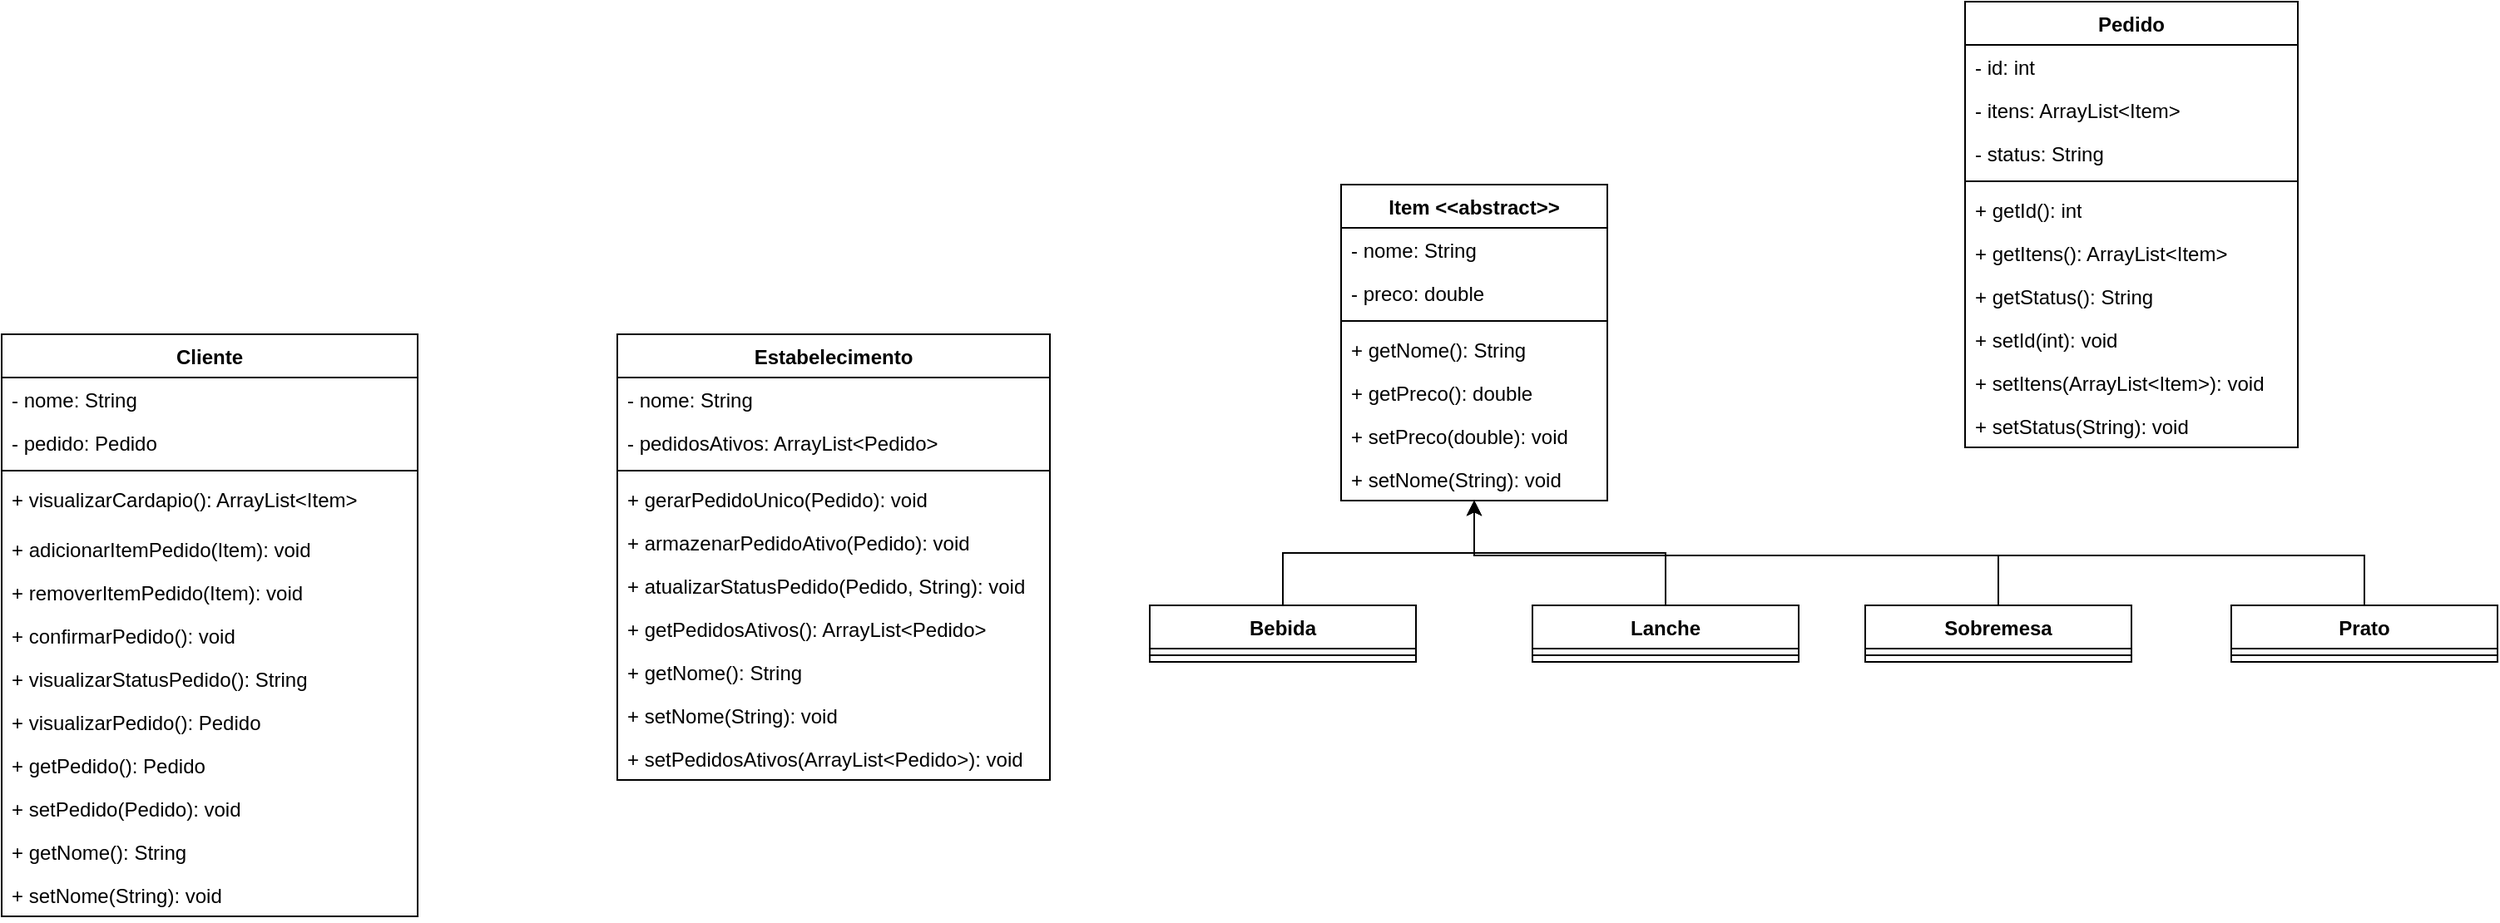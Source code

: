 <mxfile version="27.1.6">
  <diagram name="Página-1" id="-dgeW0bttGgWxdAeJREj">
    <mxGraphModel dx="864" dy="1640" grid="1" gridSize="10" guides="1" tooltips="1" connect="1" arrows="1" fold="1" page="1" pageScale="1" pageWidth="827" pageHeight="1169" math="0" shadow="0">
      <root>
        <mxCell id="0" />
        <mxCell id="1" parent="0" />
        <mxCell id="ZCsnyciyMADz6WQBhYU2-3" value="Cliente" style="swimlane;fontStyle=1;align=center;verticalAlign=top;childLayout=stackLayout;horizontal=1;startSize=26;horizontalStack=0;resizeParent=1;resizeParentMax=0;resizeLast=0;collapsible=1;marginBottom=0;whiteSpace=wrap;html=1;" parent="1" vertex="1">
          <mxGeometry x="130" y="140" width="250" height="350" as="geometry" />
        </mxCell>
        <mxCell id="ZCsnyciyMADz6WQBhYU2-4" value="- nome: String" style="text;strokeColor=none;fillColor=none;align=left;verticalAlign=top;spacingLeft=4;spacingRight=4;overflow=hidden;rotatable=0;points=[[0,0.5],[1,0.5]];portConstraint=eastwest;whiteSpace=wrap;html=1;" parent="ZCsnyciyMADz6WQBhYU2-3" vertex="1">
          <mxGeometry y="26" width="250" height="26" as="geometry" />
        </mxCell>
        <mxCell id="ZCsnyciyMADz6WQBhYU2-69" value="- pedido: Pedido" style="text;strokeColor=none;fillColor=none;align=left;verticalAlign=top;spacingLeft=4;spacingRight=4;overflow=hidden;rotatable=0;points=[[0,0.5],[1,0.5]];portConstraint=eastwest;whiteSpace=wrap;html=1;" parent="ZCsnyciyMADz6WQBhYU2-3" vertex="1">
          <mxGeometry y="52" width="250" height="26" as="geometry" />
        </mxCell>
        <mxCell id="ZCsnyciyMADz6WQBhYU2-5" value="" style="line;strokeWidth=1;fillColor=none;align=left;verticalAlign=middle;spacingTop=-1;spacingLeft=3;spacingRight=3;rotatable=0;labelPosition=right;points=[];portConstraint=eastwest;strokeColor=inherit;" parent="ZCsnyciyMADz6WQBhYU2-3" vertex="1">
          <mxGeometry y="78" width="250" height="8" as="geometry" />
        </mxCell>
        <mxCell id="ZCsnyciyMADz6WQBhYU2-6" value="+ visualizarCardapio(): ArrayList&amp;lt;Item&amp;gt;" style="text;strokeColor=none;fillColor=none;align=left;verticalAlign=top;spacingLeft=4;spacingRight=4;overflow=hidden;rotatable=0;points=[[0,0.5],[1,0.5]];portConstraint=eastwest;whiteSpace=wrap;html=1;" parent="ZCsnyciyMADz6WQBhYU2-3" vertex="1">
          <mxGeometry y="86" width="250" height="30" as="geometry" />
        </mxCell>
        <mxCell id="ZCsnyciyMADz6WQBhYU2-7" value="+ adicionarItemPedido(Item): void" style="text;strokeColor=none;fillColor=none;align=left;verticalAlign=top;spacingLeft=4;spacingRight=4;overflow=hidden;rotatable=0;points=[[0,0.5],[1,0.5]];portConstraint=eastwest;whiteSpace=wrap;html=1;" parent="ZCsnyciyMADz6WQBhYU2-3" vertex="1">
          <mxGeometry y="116" width="250" height="26" as="geometry" />
        </mxCell>
        <mxCell id="ZCsnyciyMADz6WQBhYU2-8" value="+ removerItemPedido(Item): void" style="text;strokeColor=none;fillColor=none;align=left;verticalAlign=top;spacingLeft=4;spacingRight=4;overflow=hidden;rotatable=0;points=[[0,0.5],[1,0.5]];portConstraint=eastwest;whiteSpace=wrap;html=1;" parent="ZCsnyciyMADz6WQBhYU2-3" vertex="1">
          <mxGeometry y="142" width="250" height="26" as="geometry" />
        </mxCell>
        <mxCell id="ZCsnyciyMADz6WQBhYU2-10" value="+ confirmarPedido(): void" style="text;strokeColor=none;fillColor=none;align=left;verticalAlign=top;spacingLeft=4;spacingRight=4;overflow=hidden;rotatable=0;points=[[0,0.5],[1,0.5]];portConstraint=eastwest;whiteSpace=wrap;html=1;" parent="ZCsnyciyMADz6WQBhYU2-3" vertex="1">
          <mxGeometry y="168" width="250" height="26" as="geometry" />
        </mxCell>
        <mxCell id="ZCsnyciyMADz6WQBhYU2-68" value="+ visualizarStatusPedido(): String" style="text;strokeColor=none;fillColor=none;align=left;verticalAlign=top;spacingLeft=4;spacingRight=4;overflow=hidden;rotatable=0;points=[[0,0.5],[1,0.5]];portConstraint=eastwest;whiteSpace=wrap;html=1;" parent="ZCsnyciyMADz6WQBhYU2-3" vertex="1">
          <mxGeometry y="194" width="250" height="26" as="geometry" />
        </mxCell>
        <mxCell id="ZCsnyciyMADz6WQBhYU2-70" value="+ visualizarPedido(): Pedido" style="text;strokeColor=none;fillColor=none;align=left;verticalAlign=top;spacingLeft=4;spacingRight=4;overflow=hidden;rotatable=0;points=[[0,0.5],[1,0.5]];portConstraint=eastwest;whiteSpace=wrap;html=1;" parent="ZCsnyciyMADz6WQBhYU2-3" vertex="1">
          <mxGeometry y="220" width="250" height="26" as="geometry" />
        </mxCell>
        <mxCell id="ZCsnyciyMADz6WQBhYU2-82" value="+ getPedido(): Pedido" style="text;strokeColor=none;fillColor=none;align=left;verticalAlign=top;spacingLeft=4;spacingRight=4;overflow=hidden;rotatable=0;points=[[0,0.5],[1,0.5]];portConstraint=eastwest;whiteSpace=wrap;html=1;" parent="ZCsnyciyMADz6WQBhYU2-3" vertex="1">
          <mxGeometry y="246" width="250" height="26" as="geometry" />
        </mxCell>
        <mxCell id="ZCsnyciyMADz6WQBhYU2-83" value="+ setPedido(Pedido): void" style="text;strokeColor=none;fillColor=none;align=left;verticalAlign=top;spacingLeft=4;spacingRight=4;overflow=hidden;rotatable=0;points=[[0,0.5],[1,0.5]];portConstraint=eastwest;whiteSpace=wrap;html=1;" parent="ZCsnyciyMADz6WQBhYU2-3" vertex="1">
          <mxGeometry y="272" width="250" height="26" as="geometry" />
        </mxCell>
        <mxCell id="ZCsnyciyMADz6WQBhYU2-84" value="+ getNome(): String" style="text;strokeColor=none;fillColor=none;align=left;verticalAlign=top;spacingLeft=4;spacingRight=4;overflow=hidden;rotatable=0;points=[[0,0.5],[1,0.5]];portConstraint=eastwest;whiteSpace=wrap;html=1;" parent="ZCsnyciyMADz6WQBhYU2-3" vertex="1">
          <mxGeometry y="298" width="250" height="26" as="geometry" />
        </mxCell>
        <mxCell id="ZCsnyciyMADz6WQBhYU2-85" value="+ setNome(String): void" style="text;strokeColor=none;fillColor=none;align=left;verticalAlign=top;spacingLeft=4;spacingRight=4;overflow=hidden;rotatable=0;points=[[0,0.5],[1,0.5]];portConstraint=eastwest;whiteSpace=wrap;html=1;" parent="ZCsnyciyMADz6WQBhYU2-3" vertex="1">
          <mxGeometry y="324" width="250" height="26" as="geometry" />
        </mxCell>
        <mxCell id="ZCsnyciyMADz6WQBhYU2-11" value="Estabelecimento" style="swimlane;fontStyle=1;align=center;verticalAlign=top;childLayout=stackLayout;horizontal=1;startSize=26;horizontalStack=0;resizeParent=1;resizeParentMax=0;resizeLast=0;collapsible=1;marginBottom=0;whiteSpace=wrap;html=1;" parent="1" vertex="1">
          <mxGeometry x="500" y="140" width="260" height="268" as="geometry" />
        </mxCell>
        <mxCell id="ZCsnyciyMADz6WQBhYU2-12" value="- nome: String" style="text;strokeColor=none;fillColor=none;align=left;verticalAlign=top;spacingLeft=4;spacingRight=4;overflow=hidden;rotatable=0;points=[[0,0.5],[1,0.5]];portConstraint=eastwest;whiteSpace=wrap;html=1;" parent="ZCsnyciyMADz6WQBhYU2-11" vertex="1">
          <mxGeometry y="26" width="260" height="26" as="geometry" />
        </mxCell>
        <mxCell id="ZCsnyciyMADz6WQBhYU2-31" value="- pedidosAtivos: ArrayList&amp;lt;Pedido&amp;gt;" style="text;strokeColor=none;fillColor=none;align=left;verticalAlign=top;spacingLeft=4;spacingRight=4;overflow=hidden;rotatable=0;points=[[0,0.5],[1,0.5]];portConstraint=eastwest;whiteSpace=wrap;html=1;" parent="ZCsnyciyMADz6WQBhYU2-11" vertex="1">
          <mxGeometry y="52" width="260" height="26" as="geometry" />
        </mxCell>
        <mxCell id="ZCsnyciyMADz6WQBhYU2-13" value="" style="line;strokeWidth=1;fillColor=none;align=left;verticalAlign=middle;spacingTop=-1;spacingLeft=3;spacingRight=3;rotatable=0;labelPosition=right;points=[];portConstraint=eastwest;strokeColor=inherit;" parent="ZCsnyciyMADz6WQBhYU2-11" vertex="1">
          <mxGeometry y="78" width="260" height="8" as="geometry" />
        </mxCell>
        <mxCell id="ZCsnyciyMADz6WQBhYU2-14" value="+ gerarPedidoUnico(Pedido): void" style="text;strokeColor=none;fillColor=none;align=left;verticalAlign=top;spacingLeft=4;spacingRight=4;overflow=hidden;rotatable=0;points=[[0,0.5],[1,0.5]];portConstraint=eastwest;whiteSpace=wrap;html=1;" parent="ZCsnyciyMADz6WQBhYU2-11" vertex="1">
          <mxGeometry y="86" width="260" height="26" as="geometry" />
        </mxCell>
        <mxCell id="ZCsnyciyMADz6WQBhYU2-15" value="+ armazenarPedidoAtivo(Pedido): void" style="text;strokeColor=none;fillColor=none;align=left;verticalAlign=top;spacingLeft=4;spacingRight=4;overflow=hidden;rotatable=0;points=[[0,0.5],[1,0.5]];portConstraint=eastwest;whiteSpace=wrap;html=1;" parent="ZCsnyciyMADz6WQBhYU2-11" vertex="1">
          <mxGeometry y="112" width="260" height="26" as="geometry" />
        </mxCell>
        <mxCell id="ZCsnyciyMADz6WQBhYU2-17" value="+ atualizarStatusPedido(Pedido, String): void" style="text;strokeColor=none;fillColor=none;align=left;verticalAlign=top;spacingLeft=4;spacingRight=4;overflow=hidden;rotatable=0;points=[[0,0.5],[1,0.5]];portConstraint=eastwest;whiteSpace=wrap;html=1;" parent="ZCsnyciyMADz6WQBhYU2-11" vertex="1">
          <mxGeometry y="138" width="260" height="26" as="geometry" />
        </mxCell>
        <mxCell id="ZCsnyciyMADz6WQBhYU2-89" value="+ getPedidosAtivos(): ArrayList&amp;lt;Pedido&amp;gt;" style="text;strokeColor=none;fillColor=none;align=left;verticalAlign=top;spacingLeft=4;spacingRight=4;overflow=hidden;rotatable=0;points=[[0,0.5],[1,0.5]];portConstraint=eastwest;whiteSpace=wrap;html=1;" parent="ZCsnyciyMADz6WQBhYU2-11" vertex="1">
          <mxGeometry y="164" width="260" height="26" as="geometry" />
        </mxCell>
        <mxCell id="ZCsnyciyMADz6WQBhYU2-90" value="+ getNome(): String" style="text;strokeColor=none;fillColor=none;align=left;verticalAlign=top;spacingLeft=4;spacingRight=4;overflow=hidden;rotatable=0;points=[[0,0.5],[1,0.5]];portConstraint=eastwest;whiteSpace=wrap;html=1;" parent="ZCsnyciyMADz6WQBhYU2-11" vertex="1">
          <mxGeometry y="190" width="260" height="26" as="geometry" />
        </mxCell>
        <mxCell id="ZCsnyciyMADz6WQBhYU2-91" value="+ setNome(String): void" style="text;strokeColor=none;fillColor=none;align=left;verticalAlign=top;spacingLeft=4;spacingRight=4;overflow=hidden;rotatable=0;points=[[0,0.5],[1,0.5]];portConstraint=eastwest;whiteSpace=wrap;html=1;" parent="ZCsnyciyMADz6WQBhYU2-11" vertex="1">
          <mxGeometry y="216" width="260" height="26" as="geometry" />
        </mxCell>
        <mxCell id="ZCsnyciyMADz6WQBhYU2-71" value="+ setPedidosAtivos(ArrayList&amp;lt;Pedido&amp;gt;): void" style="text;strokeColor=none;fillColor=none;align=left;verticalAlign=top;spacingLeft=4;spacingRight=4;overflow=hidden;rotatable=0;points=[[0,0.5],[1,0.5]];portConstraint=eastwest;whiteSpace=wrap;html=1;" parent="ZCsnyciyMADz6WQBhYU2-11" vertex="1">
          <mxGeometry y="242" width="260" height="26" as="geometry" />
        </mxCell>
        <mxCell id="ZCsnyciyMADz6WQBhYU2-18" value="Item &amp;lt;&amp;lt;abstract&amp;gt;&amp;gt;" style="swimlane;fontStyle=1;align=center;verticalAlign=top;childLayout=stackLayout;horizontal=1;startSize=26;horizontalStack=0;resizeParent=1;resizeParentMax=0;resizeLast=0;collapsible=1;marginBottom=0;whiteSpace=wrap;html=1;" parent="1" vertex="1">
          <mxGeometry x="935" y="50" width="160" height="190" as="geometry" />
        </mxCell>
        <mxCell id="ZCsnyciyMADz6WQBhYU2-19" value="- nome: String" style="text;strokeColor=none;fillColor=none;align=left;verticalAlign=top;spacingLeft=4;spacingRight=4;overflow=hidden;rotatable=0;points=[[0,0.5],[1,0.5]];portConstraint=eastwest;whiteSpace=wrap;html=1;" parent="ZCsnyciyMADz6WQBhYU2-18" vertex="1">
          <mxGeometry y="26" width="160" height="26" as="geometry" />
        </mxCell>
        <mxCell id="ZCsnyciyMADz6WQBhYU2-22" value="- preco: double" style="text;strokeColor=none;fillColor=none;align=left;verticalAlign=top;spacingLeft=4;spacingRight=4;overflow=hidden;rotatable=0;points=[[0,0.5],[1,0.5]];portConstraint=eastwest;whiteSpace=wrap;html=1;" parent="ZCsnyciyMADz6WQBhYU2-18" vertex="1">
          <mxGeometry y="52" width="160" height="26" as="geometry" />
        </mxCell>
        <mxCell id="ZCsnyciyMADz6WQBhYU2-20" value="" style="line;strokeWidth=1;fillColor=none;align=left;verticalAlign=middle;spacingTop=-1;spacingLeft=3;spacingRight=3;rotatable=0;labelPosition=right;points=[];portConstraint=eastwest;strokeColor=inherit;" parent="ZCsnyciyMADz6WQBhYU2-18" vertex="1">
          <mxGeometry y="78" width="160" height="8" as="geometry" />
        </mxCell>
        <mxCell id="ZCsnyciyMADz6WQBhYU2-21" value="+ getNome(): String" style="text;strokeColor=none;fillColor=none;align=left;verticalAlign=top;spacingLeft=4;spacingRight=4;overflow=hidden;rotatable=0;points=[[0,0.5],[1,0.5]];portConstraint=eastwest;whiteSpace=wrap;html=1;" parent="ZCsnyciyMADz6WQBhYU2-18" vertex="1">
          <mxGeometry y="86" width="160" height="26" as="geometry" />
        </mxCell>
        <mxCell id="ZCsnyciyMADz6WQBhYU2-53" value="+ getPreco(): double" style="text;strokeColor=none;fillColor=none;align=left;verticalAlign=top;spacingLeft=4;spacingRight=4;overflow=hidden;rotatable=0;points=[[0,0.5],[1,0.5]];portConstraint=eastwest;whiteSpace=wrap;html=1;" parent="ZCsnyciyMADz6WQBhYU2-18" vertex="1">
          <mxGeometry y="112" width="160" height="26" as="geometry" />
        </mxCell>
        <mxCell id="ZCsnyciyMADz6WQBhYU2-54" value="+ setPreco(double): void" style="text;strokeColor=none;fillColor=none;align=left;verticalAlign=top;spacingLeft=4;spacingRight=4;overflow=hidden;rotatable=0;points=[[0,0.5],[1,0.5]];portConstraint=eastwest;whiteSpace=wrap;html=1;" parent="ZCsnyciyMADz6WQBhYU2-18" vertex="1">
          <mxGeometry y="138" width="160" height="26" as="geometry" />
        </mxCell>
        <mxCell id="ZCsnyciyMADz6WQBhYU2-55" value="+ setNome(String): void" style="text;strokeColor=none;fillColor=none;align=left;verticalAlign=top;spacingLeft=4;spacingRight=4;overflow=hidden;rotatable=0;points=[[0,0.5],[1,0.5]];portConstraint=eastwest;whiteSpace=wrap;html=1;" parent="ZCsnyciyMADz6WQBhYU2-18" vertex="1">
          <mxGeometry y="164" width="160" height="26" as="geometry" />
        </mxCell>
        <mxCell id="ZCsnyciyMADz6WQBhYU2-26" value="Pedido" style="swimlane;fontStyle=1;align=center;verticalAlign=top;childLayout=stackLayout;horizontal=1;startSize=26;horizontalStack=0;resizeParent=1;resizeParentMax=0;resizeLast=0;collapsible=1;marginBottom=0;whiteSpace=wrap;html=1;" parent="1" vertex="1">
          <mxGeometry x="1310" y="-60" width="200" height="268" as="geometry" />
        </mxCell>
        <mxCell id="ZCsnyciyMADz6WQBhYU2-27" value="- id: int" style="text;strokeColor=none;fillColor=none;align=left;verticalAlign=top;spacingLeft=4;spacingRight=4;overflow=hidden;rotatable=0;points=[[0,0.5],[1,0.5]];portConstraint=eastwest;whiteSpace=wrap;html=1;" parent="ZCsnyciyMADz6WQBhYU2-26" vertex="1">
          <mxGeometry y="26" width="200" height="26" as="geometry" />
        </mxCell>
        <mxCell id="ZCsnyciyMADz6WQBhYU2-81" value="- itens: ArrayList&amp;lt;Item&amp;gt;" style="text;strokeColor=none;fillColor=none;align=left;verticalAlign=top;spacingLeft=4;spacingRight=4;overflow=hidden;rotatable=0;points=[[0,0.5],[1,0.5]];portConstraint=eastwest;whiteSpace=wrap;html=1;" parent="ZCsnyciyMADz6WQBhYU2-26" vertex="1">
          <mxGeometry y="52" width="200" height="26" as="geometry" />
        </mxCell>
        <mxCell id="ZCsnyciyMADz6WQBhYU2-30" value="- status: String" style="text;strokeColor=none;fillColor=none;align=left;verticalAlign=top;spacingLeft=4;spacingRight=4;overflow=hidden;rotatable=0;points=[[0,0.5],[1,0.5]];portConstraint=eastwest;whiteSpace=wrap;html=1;" parent="ZCsnyciyMADz6WQBhYU2-26" vertex="1">
          <mxGeometry y="78" width="200" height="26" as="geometry" />
        </mxCell>
        <mxCell id="ZCsnyciyMADz6WQBhYU2-28" value="" style="line;strokeWidth=1;fillColor=none;align=left;verticalAlign=middle;spacingTop=-1;spacingLeft=3;spacingRight=3;rotatable=0;labelPosition=right;points=[];portConstraint=eastwest;strokeColor=inherit;" parent="ZCsnyciyMADz6WQBhYU2-26" vertex="1">
          <mxGeometry y="104" width="200" height="8" as="geometry" />
        </mxCell>
        <mxCell id="ZCsnyciyMADz6WQBhYU2-29" value="+ getId(): int" style="text;strokeColor=none;fillColor=none;align=left;verticalAlign=top;spacingLeft=4;spacingRight=4;overflow=hidden;rotatable=0;points=[[0,0.5],[1,0.5]];portConstraint=eastwest;whiteSpace=wrap;html=1;" parent="ZCsnyciyMADz6WQBhYU2-26" vertex="1">
          <mxGeometry y="112" width="200" height="26" as="geometry" />
        </mxCell>
        <mxCell id="ZCsnyciyMADz6WQBhYU2-94" value="+ getItens(): ArrayList&amp;lt;Item&amp;gt;" style="text;strokeColor=none;fillColor=none;align=left;verticalAlign=top;spacingLeft=4;spacingRight=4;overflow=hidden;rotatable=0;points=[[0,0.5],[1,0.5]];portConstraint=eastwest;whiteSpace=wrap;html=1;" parent="ZCsnyciyMADz6WQBhYU2-26" vertex="1">
          <mxGeometry y="138" width="200" height="26" as="geometry" />
        </mxCell>
        <mxCell id="ZCsnyciyMADz6WQBhYU2-95" value="+ getStatus(): String" style="text;strokeColor=none;fillColor=none;align=left;verticalAlign=top;spacingLeft=4;spacingRight=4;overflow=hidden;rotatable=0;points=[[0,0.5],[1,0.5]];portConstraint=eastwest;whiteSpace=wrap;html=1;" parent="ZCsnyciyMADz6WQBhYU2-26" vertex="1">
          <mxGeometry y="164" width="200" height="26" as="geometry" />
        </mxCell>
        <mxCell id="ZCsnyciyMADz6WQBhYU2-96" value="+ setId(int): void" style="text;strokeColor=none;fillColor=none;align=left;verticalAlign=top;spacingLeft=4;spacingRight=4;overflow=hidden;rotatable=0;points=[[0,0.5],[1,0.5]];portConstraint=eastwest;whiteSpace=wrap;html=1;" parent="ZCsnyciyMADz6WQBhYU2-26" vertex="1">
          <mxGeometry y="190" width="200" height="26" as="geometry" />
        </mxCell>
        <mxCell id="ZCsnyciyMADz6WQBhYU2-97" value="+ setItens(ArrayList&amp;lt;Item&amp;gt;): void" style="text;strokeColor=none;fillColor=none;align=left;verticalAlign=top;spacingLeft=4;spacingRight=4;overflow=hidden;rotatable=0;points=[[0,0.5],[1,0.5]];portConstraint=eastwest;whiteSpace=wrap;html=1;" parent="ZCsnyciyMADz6WQBhYU2-26" vertex="1">
          <mxGeometry y="216" width="200" height="26" as="geometry" />
        </mxCell>
        <mxCell id="ZCsnyciyMADz6WQBhYU2-93" value="+ setStatus(String): void" style="text;strokeColor=none;fillColor=none;align=left;verticalAlign=top;spacingLeft=4;spacingRight=4;overflow=hidden;rotatable=0;points=[[0,0.5],[1,0.5]];portConstraint=eastwest;whiteSpace=wrap;html=1;" parent="ZCsnyciyMADz6WQBhYU2-26" vertex="1">
          <mxGeometry y="242" width="200" height="26" as="geometry" />
        </mxCell>
        <mxCell id="ZCsnyciyMADz6WQBhYU2-56" style="edgeStyle=orthogonalEdgeStyle;rounded=0;orthogonalLoop=1;jettySize=auto;html=1;" parent="1" source="ZCsnyciyMADz6WQBhYU2-33" target="ZCsnyciyMADz6WQBhYU2-18" edge="1">
          <mxGeometry relative="1" as="geometry" />
        </mxCell>
        <mxCell id="ZCsnyciyMADz6WQBhYU2-33" value="Bebida" style="swimlane;fontStyle=1;align=center;verticalAlign=top;childLayout=stackLayout;horizontal=1;startSize=26;horizontalStack=0;resizeParent=1;resizeParentMax=0;resizeLast=0;collapsible=1;marginBottom=0;whiteSpace=wrap;html=1;" parent="1" vertex="1">
          <mxGeometry x="820" y="303" width="160" height="34" as="geometry" />
        </mxCell>
        <mxCell id="ZCsnyciyMADz6WQBhYU2-37" value="" style="line;strokeWidth=1;fillColor=none;align=left;verticalAlign=middle;spacingTop=-1;spacingLeft=3;spacingRight=3;rotatable=0;labelPosition=right;points=[];portConstraint=eastwest;strokeColor=inherit;" parent="ZCsnyciyMADz6WQBhYU2-33" vertex="1">
          <mxGeometry y="26" width="160" height="8" as="geometry" />
        </mxCell>
        <mxCell id="ZCsnyciyMADz6WQBhYU2-57" style="edgeStyle=orthogonalEdgeStyle;rounded=0;orthogonalLoop=1;jettySize=auto;html=1;" parent="1" source="ZCsnyciyMADz6WQBhYU2-41" target="ZCsnyciyMADz6WQBhYU2-18" edge="1">
          <mxGeometry relative="1" as="geometry" />
        </mxCell>
        <mxCell id="ZCsnyciyMADz6WQBhYU2-41" value="Lanche" style="swimlane;fontStyle=1;align=center;verticalAlign=top;childLayout=stackLayout;horizontal=1;startSize=26;horizontalStack=0;resizeParent=1;resizeParentMax=0;resizeLast=0;collapsible=1;marginBottom=0;whiteSpace=wrap;html=1;" parent="1" vertex="1">
          <mxGeometry x="1050" y="303" width="160" height="34" as="geometry" />
        </mxCell>
        <mxCell id="ZCsnyciyMADz6WQBhYU2-43" value="" style="line;strokeWidth=1;fillColor=none;align=left;verticalAlign=middle;spacingTop=-1;spacingLeft=3;spacingRight=3;rotatable=0;labelPosition=right;points=[];portConstraint=eastwest;strokeColor=inherit;" parent="ZCsnyciyMADz6WQBhYU2-41" vertex="1">
          <mxGeometry y="26" width="160" height="8" as="geometry" />
        </mxCell>
        <mxCell id="ZCsnyciyMADz6WQBhYU2-79" style="edgeStyle=orthogonalEdgeStyle;rounded=0;orthogonalLoop=1;jettySize=auto;html=1;" parent="1" source="ZCsnyciyMADz6WQBhYU2-46" target="ZCsnyciyMADz6WQBhYU2-18" edge="1">
          <mxGeometry relative="1" as="geometry">
            <Array as="points">
              <mxPoint x="1330" y="273" />
              <mxPoint x="1015" y="273" />
            </Array>
          </mxGeometry>
        </mxCell>
        <mxCell id="ZCsnyciyMADz6WQBhYU2-46" value="Sobremesa" style="swimlane;fontStyle=1;align=center;verticalAlign=top;childLayout=stackLayout;horizontal=1;startSize=26;horizontalStack=0;resizeParent=1;resizeParentMax=0;resizeLast=0;collapsible=1;marginBottom=0;whiteSpace=wrap;html=1;" parent="1" vertex="1">
          <mxGeometry x="1250" y="303" width="160" height="34" as="geometry" />
        </mxCell>
        <mxCell id="ZCsnyciyMADz6WQBhYU2-48" value="" style="line;strokeWidth=1;fillColor=none;align=left;verticalAlign=middle;spacingTop=-1;spacingLeft=3;spacingRight=3;rotatable=0;labelPosition=right;points=[];portConstraint=eastwest;strokeColor=inherit;" parent="ZCsnyciyMADz6WQBhYU2-46" vertex="1">
          <mxGeometry y="26" width="160" height="8" as="geometry" />
        </mxCell>
        <mxCell id="ZCsnyciyMADz6WQBhYU2-80" style="edgeStyle=orthogonalEdgeStyle;rounded=0;orthogonalLoop=1;jettySize=auto;html=1;" parent="1" source="ZCsnyciyMADz6WQBhYU2-75" target="ZCsnyciyMADz6WQBhYU2-18" edge="1">
          <mxGeometry relative="1" as="geometry">
            <Array as="points">
              <mxPoint x="1550" y="273" />
              <mxPoint x="1015" y="273" />
            </Array>
          </mxGeometry>
        </mxCell>
        <mxCell id="ZCsnyciyMADz6WQBhYU2-75" value="Prato" style="swimlane;fontStyle=1;align=center;verticalAlign=top;childLayout=stackLayout;horizontal=1;startSize=26;horizontalStack=0;resizeParent=1;resizeParentMax=0;resizeLast=0;collapsible=1;marginBottom=0;whiteSpace=wrap;html=1;" parent="1" vertex="1">
          <mxGeometry x="1470" y="303" width="160" height="34" as="geometry" />
        </mxCell>
        <mxCell id="ZCsnyciyMADz6WQBhYU2-76" value="" style="line;strokeWidth=1;fillColor=none;align=left;verticalAlign=middle;spacingTop=-1;spacingLeft=3;spacingRight=3;rotatable=0;labelPosition=right;points=[];portConstraint=eastwest;strokeColor=inherit;" parent="ZCsnyciyMADz6WQBhYU2-75" vertex="1">
          <mxGeometry y="26" width="160" height="8" as="geometry" />
        </mxCell>
      </root>
    </mxGraphModel>
  </diagram>
</mxfile>
